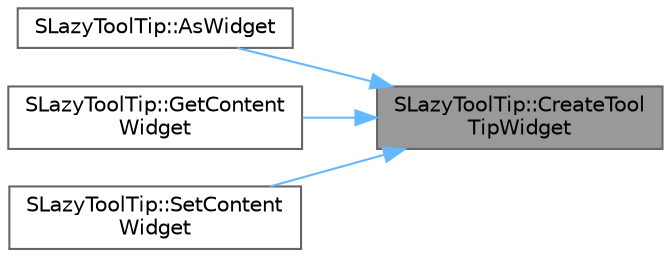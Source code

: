 digraph "SLazyToolTip::CreateToolTipWidget"
{
 // INTERACTIVE_SVG=YES
 // LATEX_PDF_SIZE
  bgcolor="transparent";
  edge [fontname=Helvetica,fontsize=10,labelfontname=Helvetica,labelfontsize=10];
  node [fontname=Helvetica,fontsize=10,shape=box,height=0.2,width=0.4];
  rankdir="RL";
  Node1 [id="Node000001",label="SLazyToolTip::CreateTool\lTipWidget",height=0.2,width=0.4,color="gray40", fillcolor="grey60", style="filled", fontcolor="black",tooltip=" "];
  Node1 -> Node2 [id="edge1_Node000001_Node000002",dir="back",color="steelblue1",style="solid",tooltip=" "];
  Node2 [id="Node000002",label="SLazyToolTip::AsWidget",height=0.2,width=0.4,color="grey40", fillcolor="white", style="filled",URL="$d3/d90/classSLazyToolTip.html#a73619e4818f8587ac5c630740ffedf53",tooltip="Gets the widget that this tool tip represents."];
  Node1 -> Node3 [id="edge2_Node000001_Node000003",dir="back",color="steelblue1",style="solid",tooltip=" "];
  Node3 [id="Node000003",label="SLazyToolTip::GetContent\lWidget",height=0.2,width=0.4,color="grey40", fillcolor="white", style="filled",URL="$d3/d90/classSLazyToolTip.html#afb4597a9a526867b2d4a13fb1f726456",tooltip="Gets the tool tip's content widget."];
  Node1 -> Node4 [id="edge3_Node000001_Node000004",dir="back",color="steelblue1",style="solid",tooltip=" "];
  Node4 [id="Node000004",label="SLazyToolTip::SetContent\lWidget",height=0.2,width=0.4,color="grey40", fillcolor="white", style="filled",URL="$d3/d90/classSLazyToolTip.html#a18e268211d8b05787fa8f45ac45a9422",tooltip="Sets the tool tip's content widget."];
}

